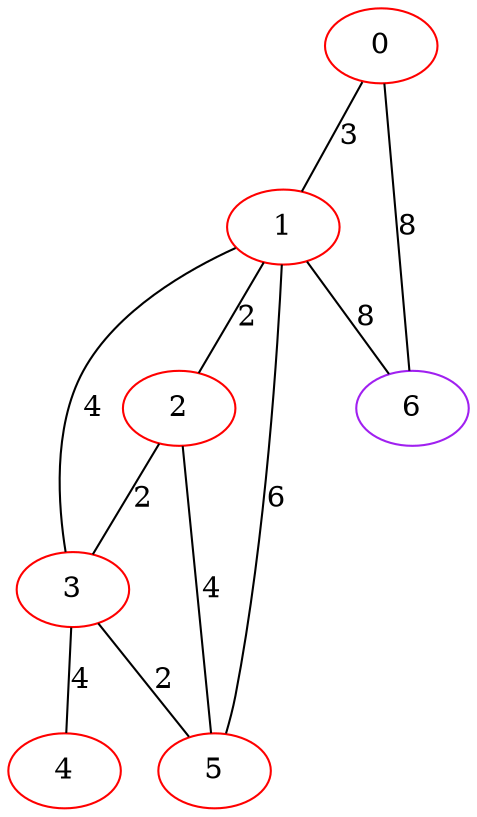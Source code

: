 graph "" {
0 [color=red, weight=1];
1 [color=red, weight=1];
2 [color=red, weight=1];
3 [color=red, weight=1];
4 [color=red, weight=1];
5 [color=red, weight=1];
6 [color=purple, weight=4];
0 -- 1  [key=0, label=3];
0 -- 6  [key=0, label=8];
1 -- 2  [key=0, label=2];
1 -- 3  [key=0, label=4];
1 -- 5  [key=0, label=6];
1 -- 6  [key=0, label=8];
2 -- 3  [key=0, label=2];
2 -- 5  [key=0, label=4];
3 -- 4  [key=0, label=4];
3 -- 5  [key=0, label=2];
}
